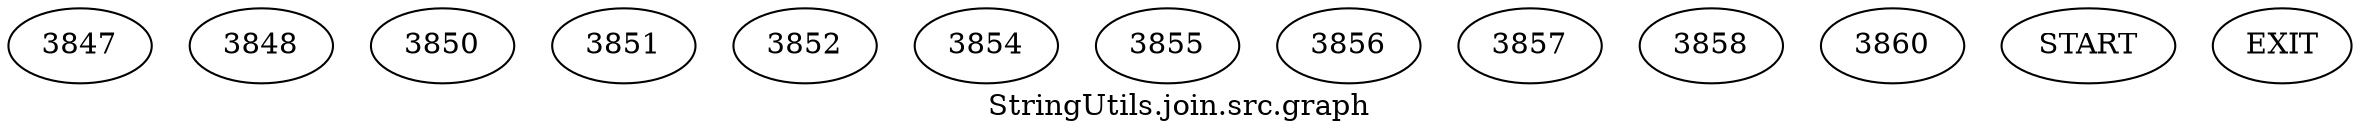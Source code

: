 /* --------------------------------------------------- */
/* Generated by Dr. Garbage Control Flow Graph Factory */
/* http://www.drgarbage.com                            */
/* Version: 4.5.0.201508311741                         */
/* Retrieved on: 2020-01-06 16:05:25.296               */
/* --------------------------------------------------- */
digraph "StringUtils.join.src.graph" {
 graph [label="StringUtils.join.src.graph"];
 2 [label="3847" ]
 3 [label="3848" ]
 4 [label="3850" ]
 5 [label="3851" ]
 6 [label="3852" ]
 7 [label="3854" ]
 8 [label="3855" ]
 9 [label="3856" ]
 10 [label="3857" ]
 11 [label="3858" ]
 12 [label="3860" ]
 13 [label="START" ]
 14 [label="EXIT" ]
 13  2
 2  3
 2  4
 4  5
 5  6
 5  7
 7  8
 8  9
 11  9
 9  10
 10  11
 9  12
 3  14
 6  14
 12  14
}
